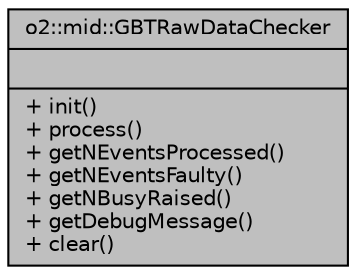 digraph "o2::mid::GBTRawDataChecker"
{
 // INTERACTIVE_SVG=YES
  bgcolor="transparent";
  edge [fontname="Helvetica",fontsize="10",labelfontname="Helvetica",labelfontsize="10"];
  node [fontname="Helvetica",fontsize="10",shape=record];
  Node1 [label="{o2::mid::GBTRawDataChecker\n||+ init()\l+ process()\l+ getNEventsProcessed()\l+ getNEventsFaulty()\l+ getNBusyRaised()\l+ getDebugMessage()\l+ clear()\l}",height=0.2,width=0.4,color="black", fillcolor="grey75", style="filled", fontcolor="black"];
}

